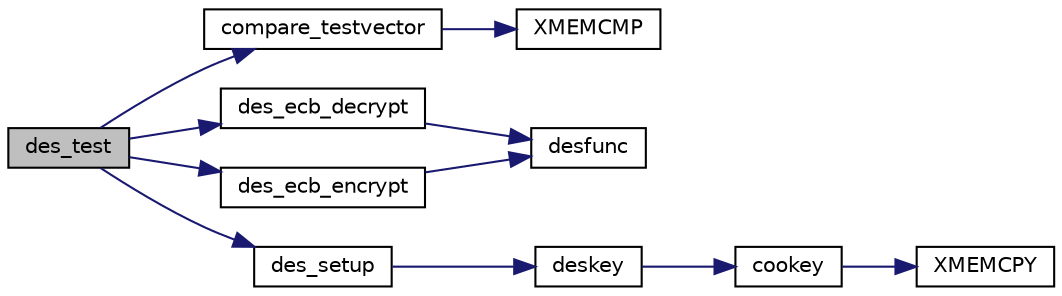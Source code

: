 digraph "des_test"
{
 // LATEX_PDF_SIZE
  edge [fontname="Helvetica",fontsize="10",labelfontname="Helvetica",labelfontsize="10"];
  node [fontname="Helvetica",fontsize="10",shape=record];
  rankdir="LR";
  Node62 [label="des_test",height=0.2,width=0.4,color="black", fillcolor="grey75", style="filled", fontcolor="black",tooltip="Performs a self-test of the LTC_DES block cipher."];
  Node62 -> Node63 [color="midnightblue",fontsize="10",style="solid",fontname="Helvetica"];
  Node63 [label="compare_testvector",height=0.2,width=0.4,color="black", fillcolor="white", style="filled",URL="$tomcrypt__misc_8h.html#a7764a7f27897c6182335752df00b5f8e",tooltip="Compare two test-vectors."];
  Node63 -> Node64 [color="midnightblue",fontsize="10",style="solid",fontname="Helvetica"];
  Node64 [label="XMEMCMP",height=0.2,width=0.4,color="black", fillcolor="white", style="filled",URL="$tomcrypt__cfg_8h.html#a372b974ec0ac07abcd55297554fe540f",tooltip=" "];
  Node62 -> Node65 [color="midnightblue",fontsize="10",style="solid",fontname="Helvetica"];
  Node65 [label="des_ecb_decrypt",height=0.2,width=0.4,color="black", fillcolor="white", style="filled",URL="$des_8c.html#a728fc39e0411caa9ba134e4f4d10d3d2",tooltip="Decrypts a block of text with LTC_DES."];
  Node65 -> Node66 [color="midnightblue",fontsize="10",style="solid",fontname="Helvetica"];
  Node66 [label="desfunc",height=0.2,width=0.4,color="black", fillcolor="white", style="filled",URL="$des_8c.html#a40c4cfa81b99dc75ec50f9b13a9360de",tooltip=" "];
  Node62 -> Node67 [color="midnightblue",fontsize="10",style="solid",fontname="Helvetica"];
  Node67 [label="des_ecb_encrypt",height=0.2,width=0.4,color="black", fillcolor="white", style="filled",URL="$des_8c.html#ab4c9077c03fb6684df1d1b4982ad644f",tooltip="Encrypts a block of text with LTC_DES."];
  Node67 -> Node66 [color="midnightblue",fontsize="10",style="solid",fontname="Helvetica"];
  Node62 -> Node68 [color="midnightblue",fontsize="10",style="solid",fontname="Helvetica"];
  Node68 [label="des_setup",height=0.2,width=0.4,color="black", fillcolor="white", style="filled",URL="$des_8c.html#ae212a3a7d8ce6022b2d0e27ba3627cc0",tooltip="Initialize the LTC_DES block cipher."];
  Node68 -> Node69 [color="midnightblue",fontsize="10",style="solid",fontname="Helvetica"];
  Node69 [label="deskey",height=0.2,width=0.4,color="black", fillcolor="white", style="filled",URL="$des_8c.html#a318fa41e408b0ac2ff7cbd4cc1b88f46",tooltip=" "];
  Node69 -> Node70 [color="midnightblue",fontsize="10",style="solid",fontname="Helvetica"];
  Node70 [label="cookey",height=0.2,width=0.4,color="black", fillcolor="white", style="filled",URL="$des_8c.html#a48f9d9ac142cef1ed08a54502cb8c5f7",tooltip=" "];
  Node70 -> Node71 [color="midnightblue",fontsize="10",style="solid",fontname="Helvetica"];
  Node71 [label="XMEMCPY",height=0.2,width=0.4,color="black", fillcolor="white", style="filled",URL="$tomcrypt__cfg_8h.html#a7691dd48d60d5fc6daf2fa7ec4c55e12",tooltip=" "];
}
